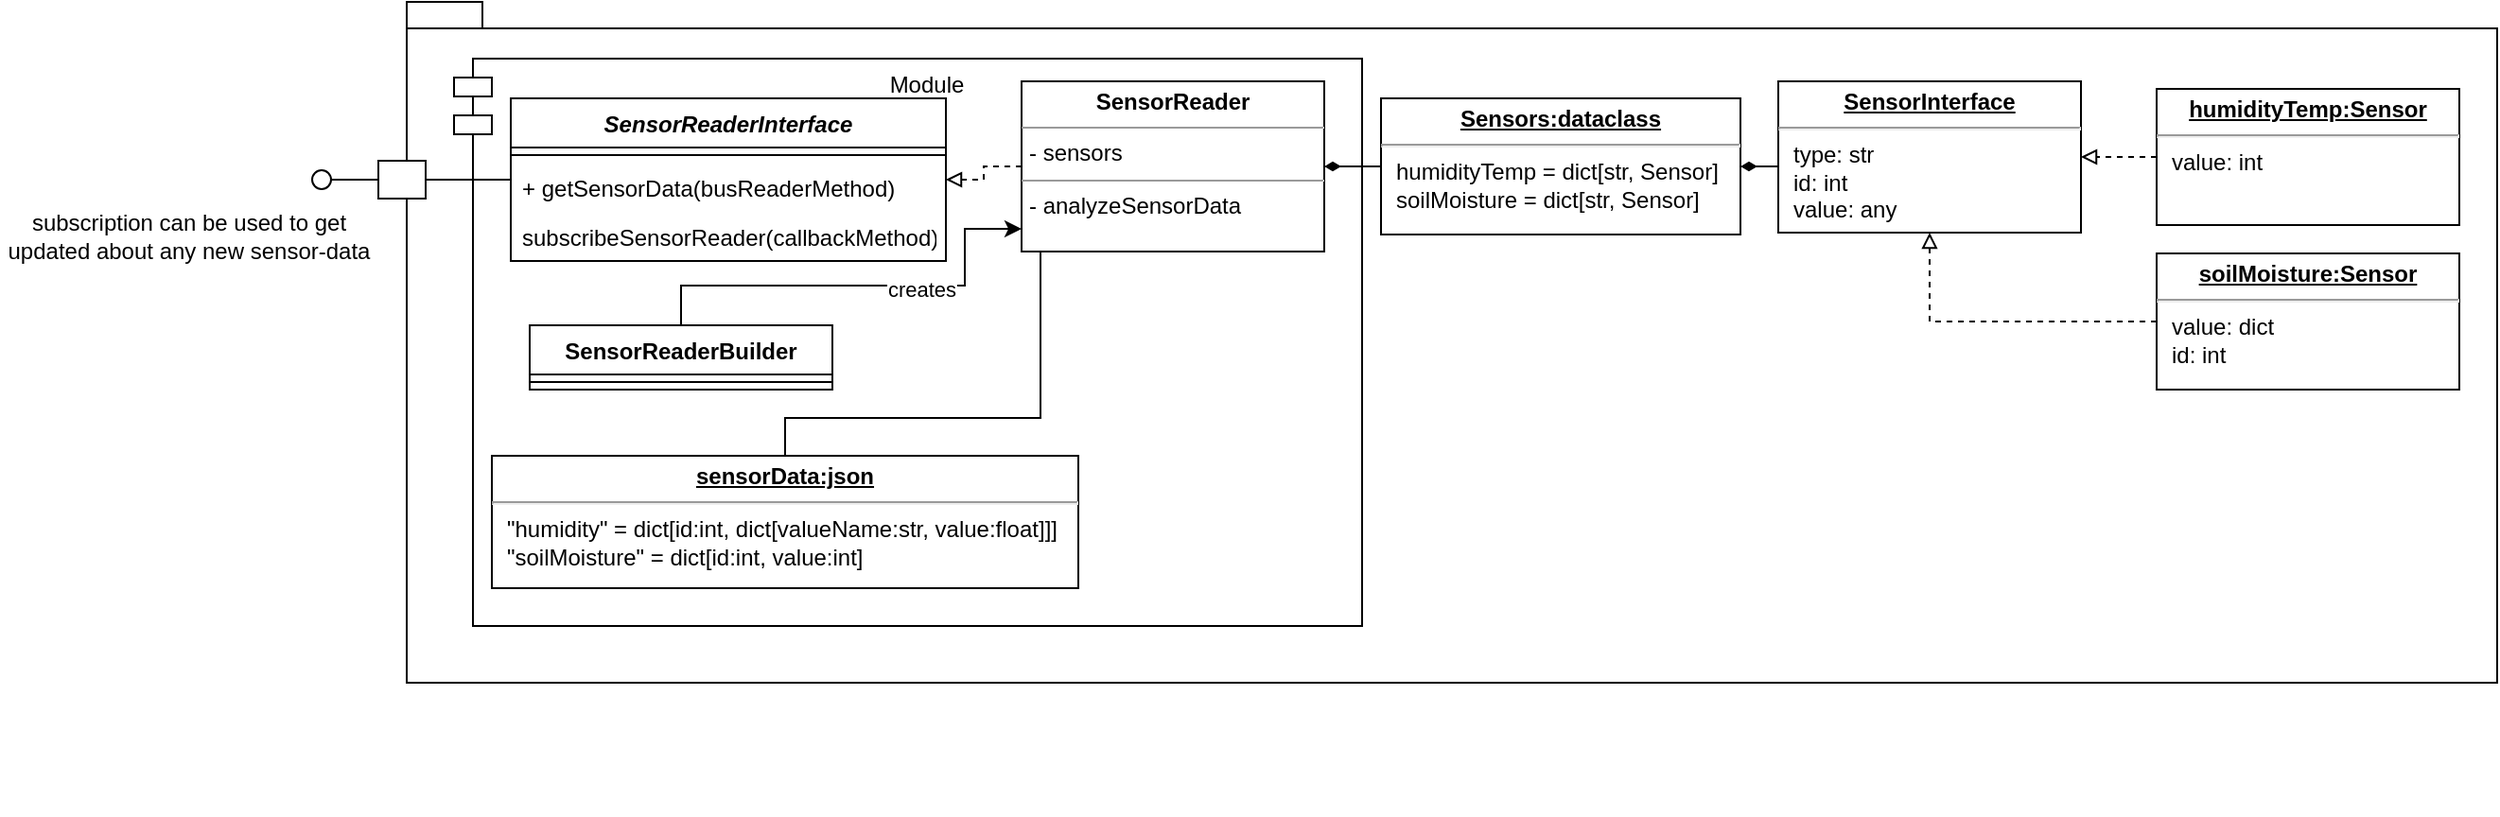 <mxfile version="22.1.22" type="embed">
  <diagram id="23iRSUPoRavnBvh4doch" name="Page-1">
    <mxGraphModel dx="2539" dy="1155" grid="1" gridSize="10" guides="1" tooltips="1" connect="1" arrows="1" fold="1" page="1" pageScale="1" pageWidth="827" pageHeight="1169" math="0" shadow="0">
      <root>
        <mxCell id="0" />
        <mxCell id="1" parent="0" />
        <mxCell id="8" value="" style="shape=folder;fontStyle=1;spacingTop=10;tabWidth=40;tabHeight=14;tabPosition=left;html=1;" parent="1" vertex="1">
          <mxGeometry x="85" y="40" width="1105" height="360" as="geometry" />
        </mxCell>
        <mxCell id="38" value="Module" style="shape=module;align=left;spacingLeft=20;align=center;verticalAlign=top;whiteSpace=wrap;html=1;" parent="1" vertex="1">
          <mxGeometry x="110" y="70" width="480" height="300" as="geometry" />
        </mxCell>
        <mxCell id="28" style="edgeStyle=orthogonalEdgeStyle;rounded=0;orthogonalLoop=1;jettySize=auto;html=1;endArrow=none;endFill=0;" parent="1" source="6" target="27" edge="1">
          <mxGeometry relative="1" as="geometry">
            <Array as="points">
              <mxPoint x="420" y="260" />
              <mxPoint x="285" y="260" />
            </Array>
          </mxGeometry>
        </mxCell>
        <mxCell id="70" style="edgeStyle=orthogonalEdgeStyle;rounded=0;orthogonalLoop=1;jettySize=auto;html=1;entryX=1;entryY=0.5;entryDx=0;entryDy=0;endArrow=none;endFill=0;" edge="1" parent="1" source="2" target="69">
          <mxGeometry relative="1" as="geometry" />
        </mxCell>
        <mxCell id="2" value="SensorReaderInterface" style="swimlane;fontStyle=3;align=center;verticalAlign=top;childLayout=stackLayout;horizontal=1;startSize=26;horizontalStack=0;resizeParent=1;resizeParentMax=0;resizeLast=0;collapsible=1;marginBottom=0;" parent="1" vertex="1">
          <mxGeometry x="140" y="91" width="230" height="86" as="geometry" />
        </mxCell>
        <mxCell id="4" value="" style="line;strokeWidth=1;fillColor=none;align=left;verticalAlign=middle;spacingTop=-1;spacingLeft=3;spacingRight=3;rotatable=0;labelPosition=right;points=[];portConstraint=eastwest;strokeColor=inherit;" parent="2" vertex="1">
          <mxGeometry y="26" width="230" height="8" as="geometry" />
        </mxCell>
        <mxCell id="5" value="+ getSensorData(busReaderMethod)" style="text;strokeColor=none;fillColor=none;align=left;verticalAlign=top;spacingLeft=4;spacingRight=4;overflow=hidden;rotatable=0;points=[[0,0.5],[1,0.5]];portConstraint=eastwest;" parent="2" vertex="1">
          <mxGeometry y="34" width="230" height="26" as="geometry" />
        </mxCell>
        <mxCell id="50" value="subscribeSensorReader(callbackMethod)" style="text;strokeColor=none;fillColor=none;align=left;verticalAlign=top;spacingLeft=4;spacingRight=4;overflow=hidden;rotatable=0;points=[[0,0.5],[1,0.5]];portConstraint=eastwest;" vertex="1" parent="2">
          <mxGeometry y="60" width="230" height="26" as="geometry" />
        </mxCell>
        <mxCell id="7" style="edgeStyle=orthogonalEdgeStyle;rounded=0;orthogonalLoop=1;jettySize=auto;html=1;dashed=1;endArrow=block;endFill=0;" parent="1" source="6" target="2" edge="1">
          <mxGeometry relative="1" as="geometry" />
        </mxCell>
        <mxCell id="25" style="edgeStyle=orthogonalEdgeStyle;rounded=0;orthogonalLoop=1;jettySize=auto;html=1;startArrow=diamondThin;startFill=1;endArrow=none;endFill=0;" parent="1" source="6" target="14" edge="1">
          <mxGeometry relative="1" as="geometry" />
        </mxCell>
        <mxCell id="6" value="&lt;p style=&quot;margin:0px;margin-top:4px;text-align:center;&quot;&gt;&lt;b&gt;SensorReader&lt;/b&gt;&lt;/p&gt;&lt;hr size=&quot;1&quot;&gt;&lt;p style=&quot;margin:0px;margin-left:4px;&quot;&gt;- sensors&lt;/p&gt;&lt;hr size=&quot;1&quot;&gt;&lt;p style=&quot;margin:0px;margin-left:4px;&quot;&gt;- analyzeSensorData&lt;/p&gt;" style="verticalAlign=top;align=left;overflow=fill;fontSize=12;fontFamily=Helvetica;html=1;" parent="1" vertex="1">
          <mxGeometry x="410" y="82" width="160" height="90" as="geometry" />
        </mxCell>
        <mxCell id="24" style="edgeStyle=orthogonalEdgeStyle;rounded=0;orthogonalLoop=1;jettySize=auto;html=1;endArrow=none;endFill=0;startArrow=diamondThin;startFill=1;" parent="1" source="14" target="16" edge="1">
          <mxGeometry relative="1" as="geometry" />
        </mxCell>
        <mxCell id="14" value="&lt;p style=&quot;margin:0px;margin-top:4px;text-align:center;text-decoration:underline;&quot;&gt;&lt;b&gt;Sensors:dataclass&lt;/b&gt;&lt;/p&gt;&lt;hr&gt;&lt;p style=&quot;margin:0px;margin-left:8px;&quot;&gt;humidityTemp = dict[str, Sensor]&lt;br&gt;soilMoisture = dict[str, Sensor]&lt;br&gt;&lt;/p&gt;" style="verticalAlign=top;align=left;overflow=fill;fontSize=12;fontFamily=Helvetica;html=1;" parent="1" vertex="1">
          <mxGeometry x="600" y="91" width="190" height="72" as="geometry" />
        </mxCell>
        <mxCell id="23" value="" style="group" parent="1" vertex="1" connectable="0">
          <mxGeometry x="810" y="82" width="350" height="163" as="geometry" />
        </mxCell>
        <mxCell id="16" value="&lt;p style=&quot;margin:0px;margin-top:4px;text-align:center;text-decoration:underline;&quot;&gt;&lt;b&gt;SensorInterface&lt;/b&gt;&lt;/p&gt;&lt;hr&gt;&lt;p style=&quot;margin:0px;margin-left:8px;&quot;&gt;type: str&lt;/p&gt;&lt;p style=&quot;margin:0px;margin-left:8px;&quot;&gt;id: int&amp;nbsp;&lt;br&gt;value: any&lt;br&gt;&lt;/p&gt;" style="verticalAlign=top;align=left;overflow=fill;fontSize=12;fontFamily=Helvetica;html=1;container=0;" parent="23" vertex="1">
          <mxGeometry width="160" height="80" as="geometry" />
        </mxCell>
        <mxCell id="17" style="edgeStyle=orthogonalEdgeStyle;rounded=0;orthogonalLoop=1;jettySize=auto;html=1;dashed=1;endArrow=block;endFill=0;" parent="23" source="15" target="16" edge="1">
          <mxGeometry relative="1" as="geometry" />
        </mxCell>
        <mxCell id="19" style="edgeStyle=orthogonalEdgeStyle;rounded=0;orthogonalLoop=1;jettySize=auto;html=1;dashed=1;endArrow=block;endFill=0;" parent="23" source="18" target="16" edge="1">
          <mxGeometry relative="1" as="geometry" />
        </mxCell>
        <mxCell id="22" value="" style="group" parent="23" vertex="1" connectable="0">
          <mxGeometry x="190" width="160" height="163" as="geometry" />
        </mxCell>
        <mxCell id="15" value="&lt;p style=&quot;margin:0px;margin-top:4px;text-align:center;text-decoration:underline;&quot;&gt;&lt;b&gt;humidityTemp:Sensor&lt;/b&gt;&lt;/p&gt;&lt;hr&gt;&lt;p style=&quot;margin:0px;margin-left:8px;&quot;&gt;value: int&lt;/p&gt;" style="verticalAlign=top;align=left;overflow=fill;fontSize=12;fontFamily=Helvetica;html=1;container=0;" parent="22" vertex="1">
          <mxGeometry x="10" y="4" width="160" height="72" as="geometry" />
        </mxCell>
        <mxCell id="18" value="&lt;p style=&quot;margin:0px;margin-top:4px;text-align:center;text-decoration:underline;&quot;&gt;&lt;b&gt;soilMoisture:Sensor&lt;/b&gt;&lt;/p&gt;&lt;hr&gt;&lt;p style=&quot;margin:0px;margin-left:8px;&quot;&gt;value: dict&lt;br&gt;&lt;/p&gt;&lt;p style=&quot;margin:0px;margin-left:8px;&quot;&gt;id: int&lt;/p&gt;" style="verticalAlign=top;align=left;overflow=fill;fontSize=12;fontFamily=Helvetica;html=1;container=0;" parent="22" vertex="1">
          <mxGeometry x="10" y="91" width="160" height="72" as="geometry" />
        </mxCell>
        <mxCell id="27" value="&lt;p style=&quot;margin:0px;margin-top:4px;text-align:center;text-decoration:underline;&quot;&gt;&lt;b&gt;sensorData:json&lt;/b&gt;&lt;/p&gt;&lt;hr&gt;&lt;p style=&quot;margin:0px;margin-left:8px;&quot;&gt;&quot;humidity&quot; = dict[id:int, dict[valueName:str, value:float]]]&lt;br&gt;&quot;soilMoisture&quot; = dict[id:int, value:int]&lt;br&gt;&lt;/p&gt;" style="verticalAlign=top;align=left;overflow=fill;fontSize=12;fontFamily=Helvetica;html=1;" parent="1" vertex="1">
          <mxGeometry x="130" y="280" width="310" height="70" as="geometry" />
        </mxCell>
        <mxCell id="32" value="" style="ellipse;whiteSpace=wrap;html=1;align=center;aspect=fixed;fillColor=none;strokeColor=none;resizable=0;perimeter=centerPerimeter;rotatable=0;allowArrows=0;points=[];outlineConnect=1;" parent="1" vertex="1">
          <mxGeometry x="700" y="440" width="10" height="10" as="geometry" />
        </mxCell>
        <mxCell id="37" value="" style="ellipse;whiteSpace=wrap;html=1;align=center;aspect=fixed;fillColor=none;strokeColor=none;resizable=0;perimeter=centerPerimeter;rotatable=0;allowArrows=0;points=[];outlineConnect=1;" parent="1" vertex="1">
          <mxGeometry x="710" y="430" width="10" height="10" as="geometry" />
        </mxCell>
        <mxCell id="44" style="edgeStyle=orthogonalEdgeStyle;rounded=0;orthogonalLoop=1;jettySize=auto;html=1;" parent="1" source="40" target="6" edge="1">
          <mxGeometry relative="1" as="geometry">
            <Array as="points">
              <mxPoint x="230" y="190" />
              <mxPoint x="380" y="190" />
              <mxPoint x="380" y="160" />
            </Array>
          </mxGeometry>
        </mxCell>
        <mxCell id="45" value="creates" style="edgeLabel;html=1;align=center;verticalAlign=middle;resizable=0;points=[];" parent="44" vertex="1" connectable="0">
          <mxGeometry x="0.277" y="-2" relative="1" as="geometry">
            <mxPoint as="offset" />
          </mxGeometry>
        </mxCell>
        <mxCell id="40" value="SensorReaderBuilder" style="swimlane;fontStyle=1;align=center;verticalAlign=top;childLayout=stackLayout;horizontal=1;startSize=26;horizontalStack=0;resizeParent=1;resizeParentMax=0;resizeLast=0;collapsible=1;marginBottom=0;whiteSpace=wrap;html=1;" parent="1" vertex="1">
          <mxGeometry x="150" y="211" width="160" height="34" as="geometry" />
        </mxCell>
        <mxCell id="42" value="" style="line;strokeWidth=1;fillColor=none;align=left;verticalAlign=middle;spacingTop=-1;spacingLeft=3;spacingRight=3;rotatable=0;labelPosition=right;points=[];portConstraint=eastwest;strokeColor=inherit;" parent="40" vertex="1">
          <mxGeometry y="26" width="160" height="8" as="geometry" />
        </mxCell>
        <mxCell id="58" value="" style="rounded=0;orthogonalLoop=1;jettySize=auto;html=1;endArrow=oval;endFill=0;sketch=0;sourcePerimeterSpacing=0;targetPerimeterSpacing=0;endSize=10;" edge="1" parent="1">
          <mxGeometry relative="1" as="geometry">
            <mxPoint x="115" y="450" as="sourcePoint" />
            <mxPoint x="115" y="450" as="targetPoint" />
          </mxGeometry>
        </mxCell>
        <mxCell id="59" value="" style="ellipse;whiteSpace=wrap;html=1;align=center;aspect=fixed;fillColor=none;strokeColor=none;resizable=0;perimeter=centerPerimeter;rotatable=0;allowArrows=0;points=[];outlineConnect=1;" vertex="1" parent="1">
          <mxGeometry x="110" y="460" width="10" height="10" as="geometry" />
        </mxCell>
        <mxCell id="67" value="" style="rounded=0;orthogonalLoop=1;jettySize=auto;html=1;endArrow=oval;endFill=0;sketch=0;sourcePerimeterSpacing=0;targetPerimeterSpacing=0;endSize=10;exitX=0;exitY=0.5;exitDx=0;exitDy=0;" edge="1" parent="1" source="69">
          <mxGeometry relative="1" as="geometry">
            <mxPoint x="30" y="160" as="sourcePoint" />
            <mxPoint x="40" y="134" as="targetPoint" />
          </mxGeometry>
        </mxCell>
        <mxCell id="68" value="" style="ellipse;whiteSpace=wrap;html=1;align=center;aspect=fixed;fillColor=none;strokeColor=none;resizable=0;perimeter=centerPerimeter;rotatable=0;allowArrows=0;points=[];outlineConnect=1;" vertex="1" parent="1">
          <mxGeometry x="40" y="201" width="10" height="10" as="geometry" />
        </mxCell>
        <mxCell id="69" value="" style="rounded=0;whiteSpace=wrap;html=1;" vertex="1" parent="1">
          <mxGeometry x="70" y="124" width="25" height="20" as="geometry" />
        </mxCell>
        <mxCell id="71" value="subscription can be used to get updated about any new sensor-data" style="text;html=1;strokeColor=none;fillColor=none;align=center;verticalAlign=middle;whiteSpace=wrap;rounded=0;" vertex="1" parent="1">
          <mxGeometry x="-130" y="149" width="200" height="30" as="geometry" />
        </mxCell>
      </root>
    </mxGraphModel>
  </diagram>
</mxfile>
